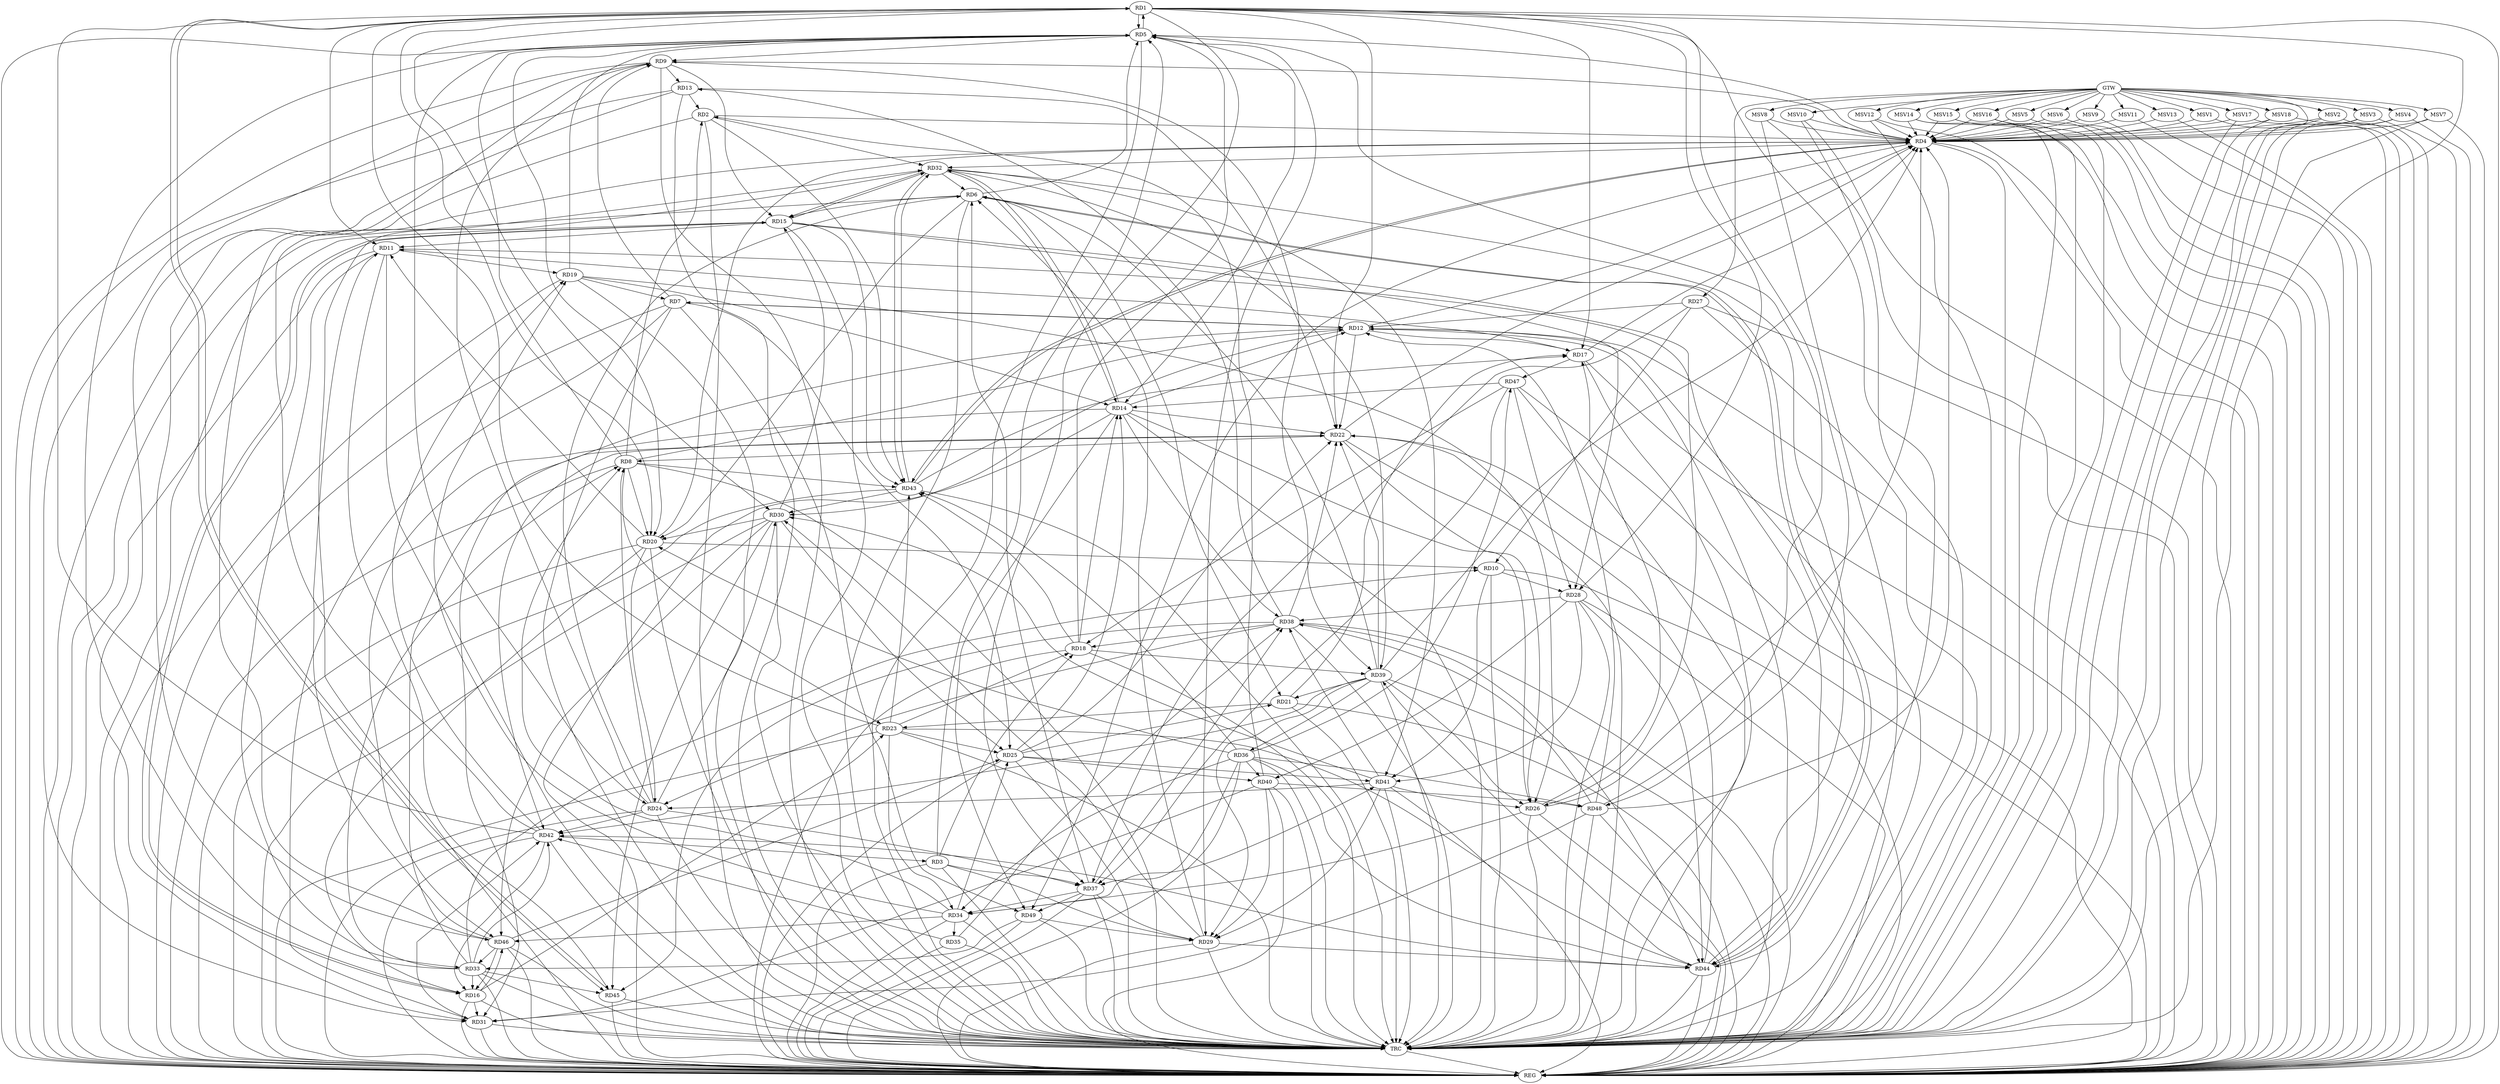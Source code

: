 strict digraph G {
  RD1 [ label="RD1" ];
  RD2 [ label="RD2" ];
  RD3 [ label="RD3" ];
  RD4 [ label="RD4" ];
  RD5 [ label="RD5" ];
  RD6 [ label="RD6" ];
  RD7 [ label="RD7" ];
  RD8 [ label="RD8" ];
  RD9 [ label="RD9" ];
  RD10 [ label="RD10" ];
  RD11 [ label="RD11" ];
  RD12 [ label="RD12" ];
  RD13 [ label="RD13" ];
  RD14 [ label="RD14" ];
  RD15 [ label="RD15" ];
  RD16 [ label="RD16" ];
  RD17 [ label="RD17" ];
  RD18 [ label="RD18" ];
  RD19 [ label="RD19" ];
  RD20 [ label="RD20" ];
  RD21 [ label="RD21" ];
  RD22 [ label="RD22" ];
  RD23 [ label="RD23" ];
  RD24 [ label="RD24" ];
  RD25 [ label="RD25" ];
  RD26 [ label="RD26" ];
  RD27 [ label="RD27" ];
  RD28 [ label="RD28" ];
  RD29 [ label="RD29" ];
  RD30 [ label="RD30" ];
  RD31 [ label="RD31" ];
  RD32 [ label="RD32" ];
  RD33 [ label="RD33" ];
  RD34 [ label="RD34" ];
  RD35 [ label="RD35" ];
  RD36 [ label="RD36" ];
  RD37 [ label="RD37" ];
  RD38 [ label="RD38" ];
  RD39 [ label="RD39" ];
  RD40 [ label="RD40" ];
  RD41 [ label="RD41" ];
  RD42 [ label="RD42" ];
  RD43 [ label="RD43" ];
  RD44 [ label="RD44" ];
  RD45 [ label="RD45" ];
  RD46 [ label="RD46" ];
  RD47 [ label="RD47" ];
  RD48 [ label="RD48" ];
  RD49 [ label="RD49" ];
  GTW [ label="GTW" ];
  REG [ label="REG" ];
  TRC [ label="TRC" ];
  MSV1 [ label="MSV1" ];
  MSV2 [ label="MSV2" ];
  MSV3 [ label="MSV3" ];
  MSV4 [ label="MSV4" ];
  MSV5 [ label="MSV5" ];
  MSV6 [ label="MSV6" ];
  MSV7 [ label="MSV7" ];
  MSV8 [ label="MSV8" ];
  MSV9 [ label="MSV9" ];
  MSV10 [ label="MSV10" ];
  MSV11 [ label="MSV11" ];
  MSV12 [ label="MSV12" ];
  MSV13 [ label="MSV13" ];
  MSV14 [ label="MSV14" ];
  MSV15 [ label="MSV15" ];
  MSV16 [ label="MSV16" ];
  MSV17 [ label="MSV17" ];
  MSV18 [ label="MSV18" ];
  RD1 -> RD5;
  RD5 -> RD1;
  RD1 -> RD11;
  RD1 -> RD17;
  RD1 -> RD20;
  RD1 -> RD22;
  RD23 -> RD1;
  RD1 -> RD28;
  RD1 -> RD30;
  RD1 -> RD37;
  RD42 -> RD1;
  RD1 -> RD44;
  RD1 -> RD45;
  RD45 -> RD1;
  RD1 -> RD48;
  RD2 -> RD4;
  RD8 -> RD2;
  RD13 -> RD2;
  RD2 -> RD32;
  RD40 -> RD2;
  RD2 -> RD43;
  RD3 -> RD5;
  RD3 -> RD18;
  RD3 -> RD29;
  RD3 -> RD37;
  RD42 -> RD3;
  RD4 -> RD5;
  RD4 -> RD9;
  RD12 -> RD4;
  RD17 -> RD4;
  RD20 -> RD4;
  RD22 -> RD4;
  RD26 -> RD4;
  RD4 -> RD32;
  RD39 -> RD4;
  RD4 -> RD43;
  RD43 -> RD4;
  RD46 -> RD4;
  RD48 -> RD4;
  RD4 -> RD49;
  RD6 -> RD5;
  RD8 -> RD5;
  RD5 -> RD9;
  RD5 -> RD14;
  RD18 -> RD5;
  RD19 -> RD5;
  RD5 -> RD20;
  RD5 -> RD24;
  RD5 -> RD29;
  RD33 -> RD5;
  RD48 -> RD5;
  RD6 -> RD15;
  RD6 -> RD20;
  RD6 -> RD21;
  RD24 -> RD6;
  RD29 -> RD6;
  RD32 -> RD6;
  RD37 -> RD6;
  RD39 -> RD6;
  RD6 -> RD44;
  RD44 -> RD6;
  RD7 -> RD9;
  RD7 -> RD12;
  RD12 -> RD7;
  RD19 -> RD7;
  RD7 -> RD25;
  RD7 -> RD31;
  RD7 -> RD49;
  RD8 -> RD12;
  RD8 -> RD20;
  RD22 -> RD8;
  RD8 -> RD23;
  RD24 -> RD8;
  RD33 -> RD8;
  RD34 -> RD8;
  RD8 -> RD43;
  RD9 -> RD13;
  RD9 -> RD15;
  RD24 -> RD9;
  RD9 -> RD31;
  RD9 -> RD39;
  RD9 -> RD46;
  RD20 -> RD10;
  RD27 -> RD10;
  RD10 -> RD28;
  RD33 -> RD10;
  RD10 -> RD41;
  RD15 -> RD11;
  RD17 -> RD11;
  RD11 -> RD19;
  RD20 -> RD11;
  RD11 -> RD33;
  RD11 -> RD44;
  RD11 -> RD45;
  RD46 -> RD11;
  RD14 -> RD12;
  RD12 -> RD17;
  RD12 -> RD22;
  RD27 -> RD12;
  RD12 -> RD30;
  RD12 -> RD31;
  RD44 -> RD12;
  RD48 -> RD12;
  RD13 -> RD22;
  RD13 -> RD31;
  RD38 -> RD13;
  RD18 -> RD14;
  RD19 -> RD14;
  RD14 -> RD22;
  RD25 -> RD14;
  RD14 -> RD26;
  RD14 -> RD32;
  RD32 -> RD14;
  RD14 -> RD38;
  RD14 -> RD46;
  RD47 -> RD14;
  RD14 -> RD49;
  RD15 -> RD16;
  RD16 -> RD15;
  RD15 -> RD26;
  RD15 -> RD28;
  RD30 -> RD15;
  RD15 -> RD32;
  RD32 -> RD15;
  RD15 -> RD43;
  RD20 -> RD16;
  RD16 -> RD23;
  RD16 -> RD31;
  RD33 -> RD16;
  RD42 -> RD16;
  RD16 -> RD46;
  RD46 -> RD16;
  RD21 -> RD17;
  RD26 -> RD17;
  RD43 -> RD17;
  RD17 -> RD47;
  RD23 -> RD18;
  RD38 -> RD18;
  RD18 -> RD39;
  RD18 -> RD43;
  RD47 -> RD18;
  RD19 -> RD26;
  RD34 -> RD19;
  RD42 -> RD19;
  RD20 -> RD24;
  RD30 -> RD20;
  RD36 -> RD20;
  RD21 -> RD23;
  RD25 -> RD21;
  RD39 -> RD21;
  RD25 -> RD22;
  RD22 -> RD26;
  RD33 -> RD22;
  RD38 -> RD22;
  RD39 -> RD22;
  RD22 -> RD42;
  RD44 -> RD22;
  RD23 -> RD25;
  RD23 -> RD34;
  RD23 -> RD43;
  RD23 -> RD44;
  RD24 -> RD30;
  RD24 -> RD37;
  RD38 -> RD24;
  RD41 -> RD24;
  RD24 -> RD42;
  RD30 -> RD25;
  RD34 -> RD25;
  RD25 -> RD40;
  RD25 -> RD41;
  RD46 -> RD25;
  RD26 -> RD34;
  RD39 -> RD26;
  RD41 -> RD26;
  RD27 -> RD37;
  RD28 -> RD38;
  RD28 -> RD40;
  RD28 -> RD41;
  RD28 -> RD44;
  RD47 -> RD28;
  RD29 -> RD30;
  RD37 -> RD29;
  RD39 -> RD29;
  RD40 -> RD29;
  RD41 -> RD29;
  RD29 -> RD44;
  RD49 -> RD29;
  RD41 -> RD30;
  RD43 -> RD30;
  RD30 -> RD45;
  RD30 -> RD46;
  RD40 -> RD31;
  RD31 -> RD42;
  RD48 -> RD31;
  RD32 -> RD39;
  RD32 -> RD41;
  RD42 -> RD32;
  RD32 -> RD43;
  RD43 -> RD32;
  RD33 -> RD42;
  RD33 -> RD45;
  RD46 -> RD33;
  RD49 -> RD33;
  RD34 -> RD35;
  RD36 -> RD34;
  RD37 -> RD34;
  RD34 -> RD41;
  RD34 -> RD46;
  RD35 -> RD38;
  RD35 -> RD42;
  RD36 -> RD37;
  RD39 -> RD36;
  RD36 -> RD40;
  RD36 -> RD43;
  RD36 -> RD44;
  RD36 -> RD47;
  RD36 -> RD48;
  RD37 -> RD38;
  RD47 -> RD37;
  RD37 -> RD49;
  RD41 -> RD38;
  RD38 -> RD44;
  RD38 -> RD45;
  RD48 -> RD38;
  RD39 -> RD42;
  RD44 -> RD39;
  RD40 -> RD48;
  RD44 -> RD42;
  GTW -> RD27;
  RD1 -> REG;
  RD2 -> REG;
  RD3 -> REG;
  RD4 -> REG;
  RD5 -> REG;
  RD6 -> REG;
  RD7 -> REG;
  RD8 -> REG;
  RD9 -> REG;
  RD10 -> REG;
  RD11 -> REG;
  RD12 -> REG;
  RD13 -> REG;
  RD14 -> REG;
  RD15 -> REG;
  RD16 -> REG;
  RD17 -> REG;
  RD18 -> REG;
  RD19 -> REG;
  RD20 -> REG;
  RD21 -> REG;
  RD22 -> REG;
  RD23 -> REG;
  RD24 -> REG;
  RD25 -> REG;
  RD26 -> REG;
  RD27 -> REG;
  RD28 -> REG;
  RD29 -> REG;
  RD30 -> REG;
  RD31 -> REG;
  RD32 -> REG;
  RD33 -> REG;
  RD34 -> REG;
  RD35 -> REG;
  RD36 -> REG;
  RD37 -> REG;
  RD38 -> REG;
  RD39 -> REG;
  RD40 -> REG;
  RD41 -> REG;
  RD42 -> REG;
  RD43 -> REG;
  RD44 -> REG;
  RD45 -> REG;
  RD46 -> REG;
  RD47 -> REG;
  RD48 -> REG;
  RD49 -> REG;
  RD1 -> TRC;
  RD2 -> TRC;
  RD3 -> TRC;
  RD4 -> TRC;
  RD5 -> TRC;
  RD6 -> TRC;
  RD7 -> TRC;
  RD8 -> TRC;
  RD9 -> TRC;
  RD10 -> TRC;
  RD11 -> TRC;
  RD12 -> TRC;
  RD13 -> TRC;
  RD14 -> TRC;
  RD15 -> TRC;
  RD16 -> TRC;
  RD17 -> TRC;
  RD18 -> TRC;
  RD19 -> TRC;
  RD20 -> TRC;
  RD21 -> TRC;
  RD22 -> TRC;
  RD23 -> TRC;
  RD24 -> TRC;
  RD25 -> TRC;
  RD26 -> TRC;
  RD27 -> TRC;
  RD28 -> TRC;
  RD29 -> TRC;
  RD30 -> TRC;
  RD31 -> TRC;
  RD32 -> TRC;
  RD33 -> TRC;
  RD34 -> TRC;
  RD35 -> TRC;
  RD36 -> TRC;
  RD37 -> TRC;
  RD38 -> TRC;
  RD39 -> TRC;
  RD40 -> TRC;
  RD41 -> TRC;
  RD42 -> TRC;
  RD43 -> TRC;
  RD44 -> TRC;
  RD45 -> TRC;
  RD46 -> TRC;
  RD47 -> TRC;
  RD48 -> TRC;
  RD49 -> TRC;
  GTW -> TRC;
  TRC -> REG;
  MSV1 -> RD4;
  MSV2 -> RD4;
  MSV3 -> RD4;
  MSV4 -> RD4;
  MSV5 -> RD4;
  MSV6 -> RD4;
  GTW -> MSV1;
  MSV1 -> REG;
  GTW -> MSV2;
  MSV2 -> REG;
  MSV2 -> TRC;
  GTW -> MSV3;
  MSV3 -> REG;
  MSV3 -> TRC;
  GTW -> MSV4;
  MSV4 -> REG;
  MSV4 -> TRC;
  GTW -> MSV5;
  MSV5 -> REG;
  GTW -> MSV6;
  MSV6 -> REG;
  MSV7 -> RD4;
  GTW -> MSV7;
  MSV7 -> REG;
  MSV7 -> TRC;
  MSV8 -> RD4;
  GTW -> MSV8;
  MSV8 -> REG;
  MSV8 -> TRC;
  MSV9 -> RD4;
  GTW -> MSV9;
  MSV9 -> REG;
  MSV10 -> RD4;
  GTW -> MSV10;
  MSV10 -> REG;
  MSV10 -> TRC;
  MSV11 -> RD4;
  MSV12 -> RD4;
  MSV13 -> RD4;
  MSV14 -> RD4;
  MSV15 -> RD4;
  MSV16 -> RD4;
  GTW -> MSV11;
  MSV11 -> REG;
  GTW -> MSV12;
  MSV12 -> REG;
  MSV12 -> TRC;
  GTW -> MSV13;
  MSV13 -> REG;
  GTW -> MSV14;
  MSV14 -> REG;
  MSV14 -> TRC;
  GTW -> MSV15;
  MSV15 -> REG;
  MSV15 -> TRC;
  GTW -> MSV16;
  MSV16 -> REG;
  MSV16 -> TRC;
  MSV17 -> RD4;
  MSV18 -> RD4;
  GTW -> MSV17;
  MSV17 -> REG;
  MSV17 -> TRC;
  GTW -> MSV18;
  MSV18 -> REG;
  MSV18 -> TRC;
}
